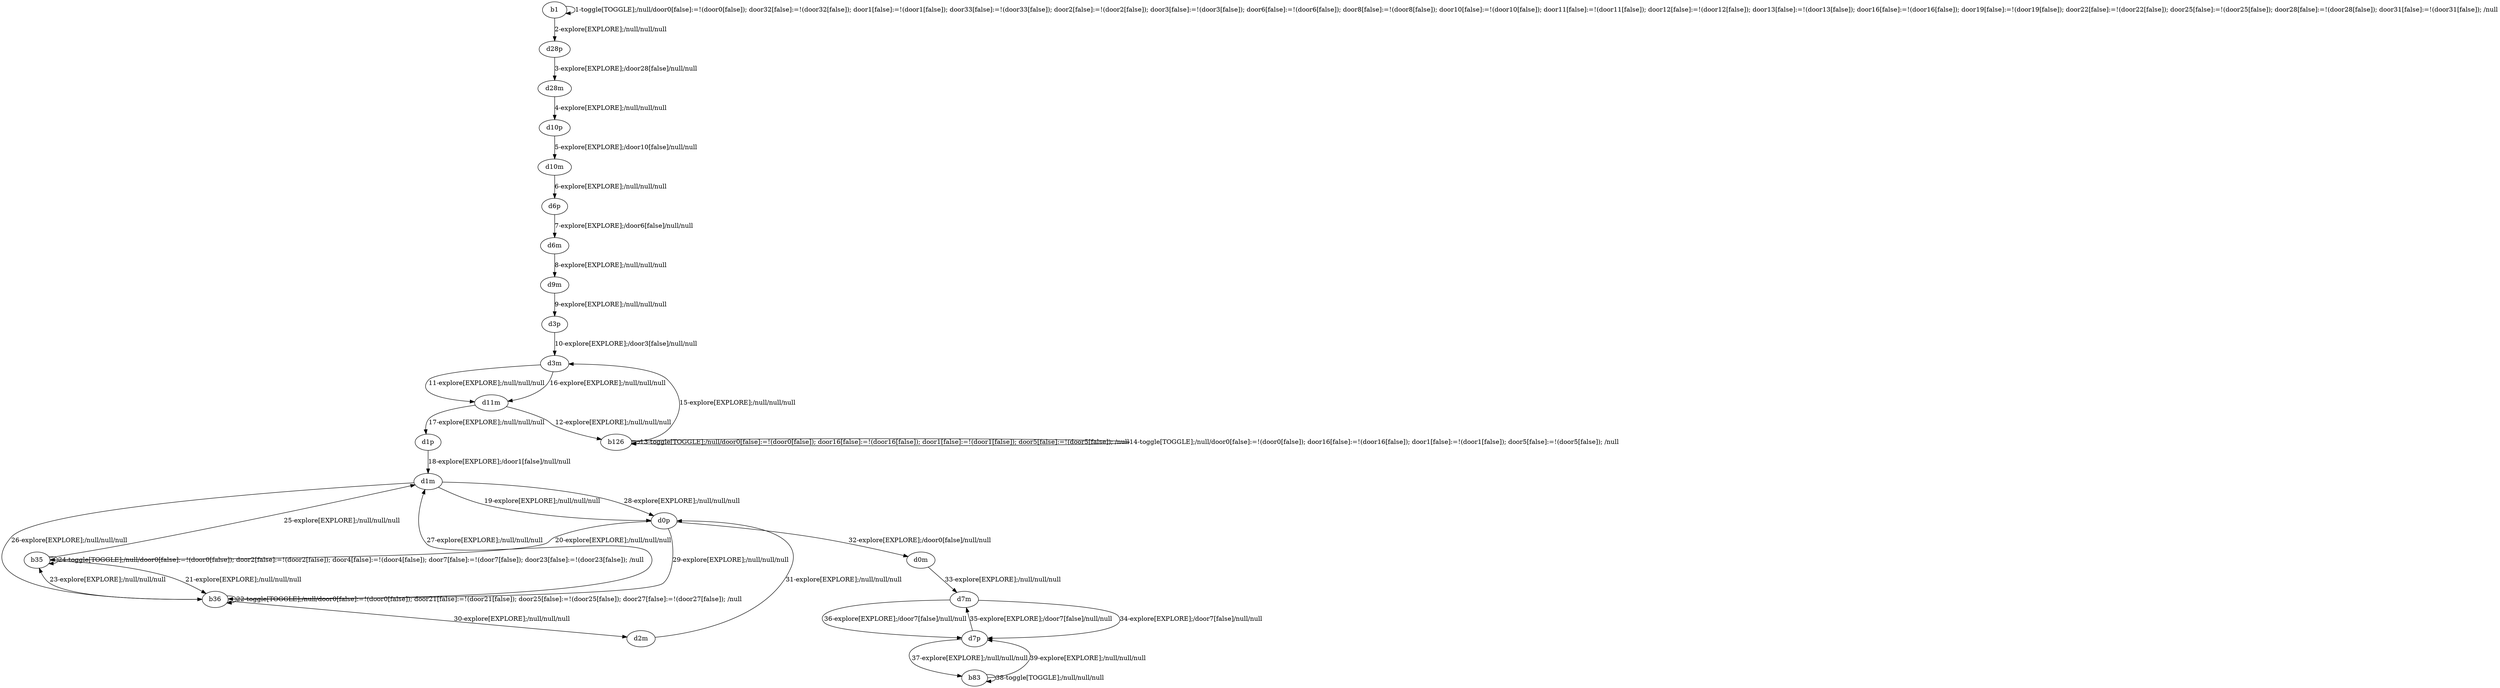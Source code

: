# Total number of goals covered by this test: 1
# b83 --> b83

digraph g {
"b1" -> "b1" [label = "1-toggle[TOGGLE];/null/door0[false]:=!(door0[false]); door32[false]:=!(door32[false]); door1[false]:=!(door1[false]); door33[false]:=!(door33[false]); door2[false]:=!(door2[false]); door3[false]:=!(door3[false]); door6[false]:=!(door6[false]); door8[false]:=!(door8[false]); door10[false]:=!(door10[false]); door11[false]:=!(door11[false]); door12[false]:=!(door12[false]); door13[false]:=!(door13[false]); door16[false]:=!(door16[false]); door19[false]:=!(door19[false]); door22[false]:=!(door22[false]); door25[false]:=!(door25[false]); door28[false]:=!(door28[false]); door31[false]:=!(door31[false]); /null"];
"b1" -> "d28p" [label = "2-explore[EXPLORE];/null/null/null"];
"d28p" -> "d28m" [label = "3-explore[EXPLORE];/door28[false]/null/null"];
"d28m" -> "d10p" [label = "4-explore[EXPLORE];/null/null/null"];
"d10p" -> "d10m" [label = "5-explore[EXPLORE];/door10[false]/null/null"];
"d10m" -> "d6p" [label = "6-explore[EXPLORE];/null/null/null"];
"d6p" -> "d6m" [label = "7-explore[EXPLORE];/door6[false]/null/null"];
"d6m" -> "d9m" [label = "8-explore[EXPLORE];/null/null/null"];
"d9m" -> "d3p" [label = "9-explore[EXPLORE];/null/null/null"];
"d3p" -> "d3m" [label = "10-explore[EXPLORE];/door3[false]/null/null"];
"d3m" -> "d11m" [label = "11-explore[EXPLORE];/null/null/null"];
"d11m" -> "b126" [label = "12-explore[EXPLORE];/null/null/null"];
"b126" -> "b126" [label = "13-toggle[TOGGLE];/null/door0[false]:=!(door0[false]); door16[false]:=!(door16[false]); door1[false]:=!(door1[false]); door5[false]:=!(door5[false]); /null"];
"b126" -> "b126" [label = "14-toggle[TOGGLE];/null/door0[false]:=!(door0[false]); door16[false]:=!(door16[false]); door1[false]:=!(door1[false]); door5[false]:=!(door5[false]); /null"];
"b126" -> "d3m" [label = "15-explore[EXPLORE];/null/null/null"];
"d3m" -> "d11m" [label = "16-explore[EXPLORE];/null/null/null"];
"d11m" -> "d1p" [label = "17-explore[EXPLORE];/null/null/null"];
"d1p" -> "d1m" [label = "18-explore[EXPLORE];/door1[false]/null/null"];
"d1m" -> "d0p" [label = "19-explore[EXPLORE];/null/null/null"];
"d0p" -> "b35" [label = "20-explore[EXPLORE];/null/null/null"];
"b35" -> "b36" [label = "21-explore[EXPLORE];/null/null/null"];
"b36" -> "b36" [label = "22-toggle[TOGGLE];/null/door0[false]:=!(door0[false]); door21[false]:=!(door21[false]); door25[false]:=!(door25[false]); door27[false]:=!(door27[false]); /null"];
"b36" -> "b35" [label = "23-explore[EXPLORE];/null/null/null"];
"b35" -> "b35" [label = "24-toggle[TOGGLE];/null/door0[false]:=!(door0[false]); door2[false]:=!(door2[false]); door4[false]:=!(door4[false]); door7[false]:=!(door7[false]); door23[false]:=!(door23[false]); /null"];
"b35" -> "d1m" [label = "25-explore[EXPLORE];/null/null/null"];
"d1m" -> "b36" [label = "26-explore[EXPLORE];/null/null/null"];
"b36" -> "d1m" [label = "27-explore[EXPLORE];/null/null/null"];
"d1m" -> "d0p" [label = "28-explore[EXPLORE];/null/null/null"];
"d0p" -> "b36" [label = "29-explore[EXPLORE];/null/null/null"];
"b36" -> "d2m" [label = "30-explore[EXPLORE];/null/null/null"];
"d2m" -> "d0p" [label = "31-explore[EXPLORE];/null/null/null"];
"d0p" -> "d0m" [label = "32-explore[EXPLORE];/door0[false]/null/null"];
"d0m" -> "d7m" [label = "33-explore[EXPLORE];/null/null/null"];
"d7m" -> "d7p" [label = "34-explore[EXPLORE];/door7[false]/null/null"];
"d7p" -> "d7m" [label = "35-explore[EXPLORE];/door7[false]/null/null"];
"d7m" -> "d7p" [label = "36-explore[EXPLORE];/door7[false]/null/null"];
"d7p" -> "b83" [label = "37-explore[EXPLORE];/null/null/null"];
"b83" -> "b83" [label = "38-toggle[TOGGLE];/null/null/null"];
"b83" -> "d7p" [label = "39-explore[EXPLORE];/null/null/null"];
}